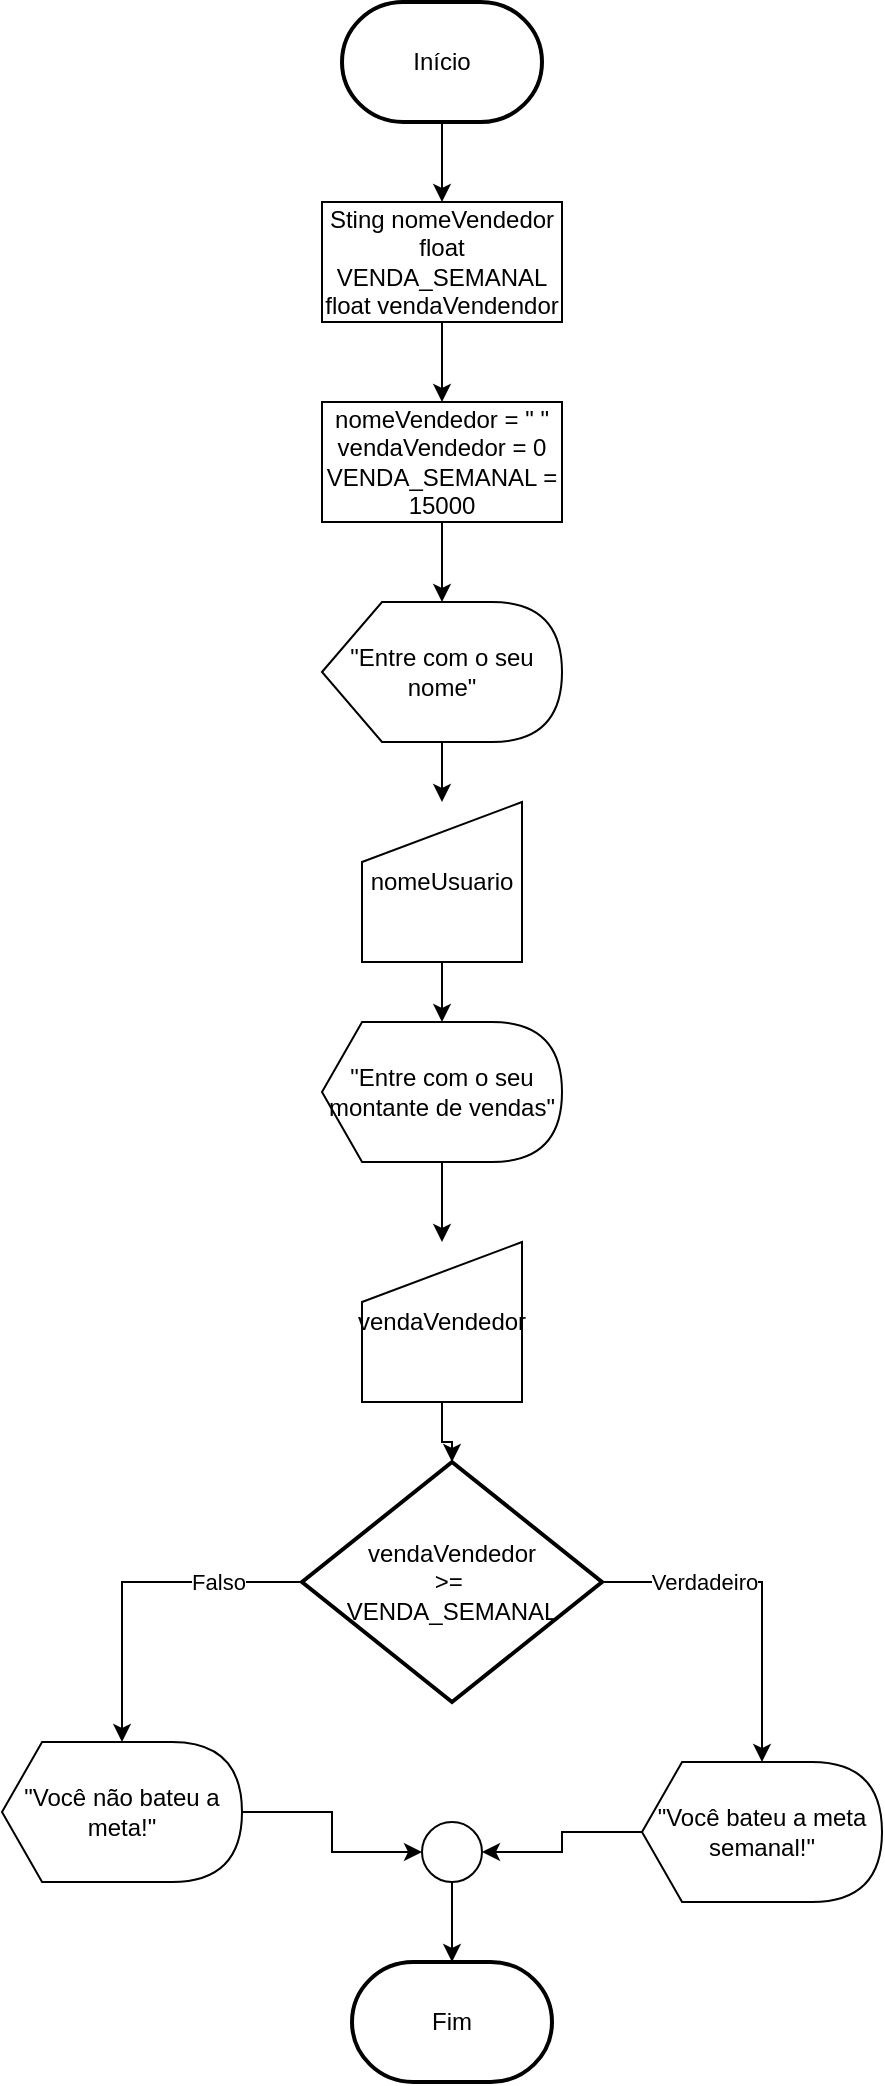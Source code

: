 <mxfile version="26.0.16">
  <diagram name="Página-1" id="QNw72MMzXO_5hIidn16a">
    <mxGraphModel dx="458" dy="483" grid="1" gridSize="10" guides="1" tooltips="1" connect="1" arrows="1" fold="1" page="1" pageScale="1" pageWidth="827" pageHeight="1169" math="0" shadow="0">
      <root>
        <mxCell id="0" />
        <mxCell id="1" parent="0" />
        <mxCell id="cATPvVLVcAp2qf9NWcHX-8" value="" style="edgeStyle=orthogonalEdgeStyle;rounded=0;orthogonalLoop=1;jettySize=auto;html=1;" edge="1" parent="1" source="cATPvVLVcAp2qf9NWcHX-1" target="cATPvVLVcAp2qf9NWcHX-3">
          <mxGeometry relative="1" as="geometry" />
        </mxCell>
        <mxCell id="cATPvVLVcAp2qf9NWcHX-1" value="Início" style="strokeWidth=2;html=1;shape=mxgraph.flowchart.terminator;whiteSpace=wrap;" vertex="1" parent="1">
          <mxGeometry x="280" y="20" width="100" height="60" as="geometry" />
        </mxCell>
        <mxCell id="cATPvVLVcAp2qf9NWcHX-9" value="" style="edgeStyle=orthogonalEdgeStyle;rounded=0;orthogonalLoop=1;jettySize=auto;html=1;" edge="1" parent="1" source="cATPvVLVcAp2qf9NWcHX-3" target="cATPvVLVcAp2qf9NWcHX-4">
          <mxGeometry relative="1" as="geometry" />
        </mxCell>
        <mxCell id="cATPvVLVcAp2qf9NWcHX-3" value="Sting nomeVendedor&lt;div&gt;float VENDA_SEMANAL&lt;/div&gt;&lt;div&gt;float vendaVendendor&lt;/div&gt;" style="rounded=0;whiteSpace=wrap;html=1;" vertex="1" parent="1">
          <mxGeometry x="270" y="120" width="120" height="60" as="geometry" />
        </mxCell>
        <mxCell id="cATPvVLVcAp2qf9NWcHX-10" value="" style="edgeStyle=orthogonalEdgeStyle;rounded=0;orthogonalLoop=1;jettySize=auto;html=1;" edge="1" parent="1" source="cATPvVLVcAp2qf9NWcHX-4" target="cATPvVLVcAp2qf9NWcHX-5">
          <mxGeometry relative="1" as="geometry" />
        </mxCell>
        <mxCell id="cATPvVLVcAp2qf9NWcHX-4" value="nomeVendedor = &quot; &quot;&lt;div&gt;vendaVendedor = 0&lt;/div&gt;&lt;div&gt;VENDA_SEMANAL = 15000&lt;/div&gt;" style="rounded=0;whiteSpace=wrap;html=1;" vertex="1" parent="1">
          <mxGeometry x="270" y="220" width="120" height="60" as="geometry" />
        </mxCell>
        <mxCell id="cATPvVLVcAp2qf9NWcHX-11" value="" style="edgeStyle=orthogonalEdgeStyle;rounded=0;orthogonalLoop=1;jettySize=auto;html=1;" edge="1" parent="1" source="cATPvVLVcAp2qf9NWcHX-5" target="cATPvVLVcAp2qf9NWcHX-6">
          <mxGeometry relative="1" as="geometry" />
        </mxCell>
        <mxCell id="cATPvVLVcAp2qf9NWcHX-5" value="&quot;Entre com o seu nome&quot;" style="shape=display;whiteSpace=wrap;html=1;" vertex="1" parent="1">
          <mxGeometry x="270" y="320" width="120" height="70" as="geometry" />
        </mxCell>
        <mxCell id="cATPvVLVcAp2qf9NWcHX-22" value="" style="edgeStyle=orthogonalEdgeStyle;rounded=0;orthogonalLoop=1;jettySize=auto;html=1;" edge="1" parent="1" source="cATPvVLVcAp2qf9NWcHX-6" target="cATPvVLVcAp2qf9NWcHX-12">
          <mxGeometry relative="1" as="geometry" />
        </mxCell>
        <mxCell id="cATPvVLVcAp2qf9NWcHX-6" value="nomeUsuario" style="shape=manualInput;whiteSpace=wrap;html=1;" vertex="1" parent="1">
          <mxGeometry x="290" y="420" width="80" height="80" as="geometry" />
        </mxCell>
        <mxCell id="cATPvVLVcAp2qf9NWcHX-35" value="" style="edgeStyle=orthogonalEdgeStyle;rounded=0;orthogonalLoop=1;jettySize=auto;html=1;" edge="1" parent="1" source="cATPvVLVcAp2qf9NWcHX-12" target="cATPvVLVcAp2qf9NWcHX-15">
          <mxGeometry relative="1" as="geometry" />
        </mxCell>
        <mxCell id="cATPvVLVcAp2qf9NWcHX-12" value="&quot;Entre com o seu montante de vendas&quot;" style="shape=display;whiteSpace=wrap;html=1;size=0.167;" vertex="1" parent="1">
          <mxGeometry x="270" y="530" width="120" height="70" as="geometry" />
        </mxCell>
        <mxCell id="cATPvVLVcAp2qf9NWcHX-33" value="" style="edgeStyle=orthogonalEdgeStyle;rounded=0;orthogonalLoop=1;jettySize=auto;html=1;" edge="1" parent="1" source="cATPvVLVcAp2qf9NWcHX-15" target="cATPvVLVcAp2qf9NWcHX-19">
          <mxGeometry relative="1" as="geometry" />
        </mxCell>
        <mxCell id="cATPvVLVcAp2qf9NWcHX-15" value="vendaVendedor" style="shape=manualInput;whiteSpace=wrap;html=1;" vertex="1" parent="1">
          <mxGeometry x="290" y="640" width="80" height="80" as="geometry" />
        </mxCell>
        <mxCell id="cATPvVLVcAp2qf9NWcHX-24" value="" style="edgeStyle=orthogonalEdgeStyle;rounded=0;orthogonalLoop=1;jettySize=auto;html=1;" edge="1" parent="1" source="cATPvVLVcAp2qf9NWcHX-19" target="cATPvVLVcAp2qf9NWcHX-20">
          <mxGeometry relative="1" as="geometry" />
        </mxCell>
        <mxCell id="cATPvVLVcAp2qf9NWcHX-26" value="Falso" style="edgeLabel;html=1;align=center;verticalAlign=middle;resizable=0;points=[];" vertex="1" connectable="0" parent="cATPvVLVcAp2qf9NWcHX-24">
          <mxGeometry x="-0.505" relative="1" as="geometry">
            <mxPoint as="offset" />
          </mxGeometry>
        </mxCell>
        <mxCell id="cATPvVLVcAp2qf9NWcHX-25" value="" style="edgeStyle=orthogonalEdgeStyle;rounded=0;orthogonalLoop=1;jettySize=auto;html=1;" edge="1" parent="1" source="cATPvVLVcAp2qf9NWcHX-19" target="cATPvVLVcAp2qf9NWcHX-21">
          <mxGeometry relative="1" as="geometry" />
        </mxCell>
        <mxCell id="cATPvVLVcAp2qf9NWcHX-27" value="Verdadeiro" style="edgeLabel;html=1;align=center;verticalAlign=middle;resizable=0;points=[];" vertex="1" connectable="0" parent="cATPvVLVcAp2qf9NWcHX-25">
          <mxGeometry x="-0.655" y="1" relative="1" as="geometry">
            <mxPoint x="21" y="1" as="offset" />
          </mxGeometry>
        </mxCell>
        <mxCell id="cATPvVLVcAp2qf9NWcHX-19" value="vendaVendedor&lt;div&gt;&amp;gt;=&amp;nbsp;&lt;/div&gt;&lt;div&gt;VENDA_SEMANAL&lt;/div&gt;" style="strokeWidth=2;html=1;shape=mxgraph.flowchart.decision;whiteSpace=wrap;" vertex="1" parent="1">
          <mxGeometry x="260" y="750" width="150" height="120" as="geometry" />
        </mxCell>
        <mxCell id="cATPvVLVcAp2qf9NWcHX-30" value="" style="edgeStyle=orthogonalEdgeStyle;rounded=0;orthogonalLoop=1;jettySize=auto;html=1;" edge="1" parent="1" source="cATPvVLVcAp2qf9NWcHX-20" target="cATPvVLVcAp2qf9NWcHX-29">
          <mxGeometry relative="1" as="geometry" />
        </mxCell>
        <mxCell id="cATPvVLVcAp2qf9NWcHX-20" value="&quot;Você não bateu a meta!&quot;" style="shape=display;whiteSpace=wrap;html=1;size=0.167;" vertex="1" parent="1">
          <mxGeometry x="110" y="890" width="120" height="70" as="geometry" />
        </mxCell>
        <mxCell id="cATPvVLVcAp2qf9NWcHX-31" value="" style="edgeStyle=orthogonalEdgeStyle;rounded=0;orthogonalLoop=1;jettySize=auto;html=1;" edge="1" parent="1" source="cATPvVLVcAp2qf9NWcHX-21" target="cATPvVLVcAp2qf9NWcHX-29">
          <mxGeometry relative="1" as="geometry" />
        </mxCell>
        <mxCell id="cATPvVLVcAp2qf9NWcHX-21" value="&quot;Você bateu a meta semanal!&quot;" style="shape=display;whiteSpace=wrap;html=1;size=0.167;" vertex="1" parent="1">
          <mxGeometry x="430" y="900" width="120" height="70" as="geometry" />
        </mxCell>
        <mxCell id="cATPvVLVcAp2qf9NWcHX-28" value="Fim" style="strokeWidth=2;html=1;shape=mxgraph.flowchart.terminator;whiteSpace=wrap;" vertex="1" parent="1">
          <mxGeometry x="285" y="1000" width="100" height="60" as="geometry" />
        </mxCell>
        <mxCell id="cATPvVLVcAp2qf9NWcHX-32" value="" style="edgeStyle=orthogonalEdgeStyle;rounded=0;orthogonalLoop=1;jettySize=auto;html=1;" edge="1" parent="1" source="cATPvVLVcAp2qf9NWcHX-29" target="cATPvVLVcAp2qf9NWcHX-28">
          <mxGeometry relative="1" as="geometry" />
        </mxCell>
        <mxCell id="cATPvVLVcAp2qf9NWcHX-29" value="" style="verticalLabelPosition=bottom;verticalAlign=top;html=1;shape=mxgraph.flowchart.on-page_reference;" vertex="1" parent="1">
          <mxGeometry x="320" y="930" width="30" height="30" as="geometry" />
        </mxCell>
      </root>
    </mxGraphModel>
  </diagram>
</mxfile>
